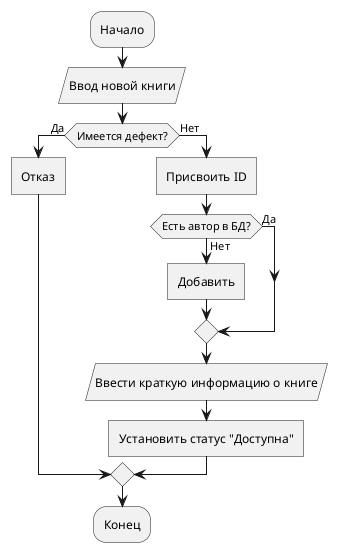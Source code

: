 @startuml 
:Начало;
:Ввод новой книги/
if (Имеется дефект?) then (Да)
    :Отказ]
else (Нет)
   :Присвоить ID]
   if (Есть автор в БД?) then (Нет)
    :Добавить]
   else (Да)
   endif
:Ввести краткую информацию о книге/ 
:Установить статус "Доступна"]
endif
:Конец;
@enduml